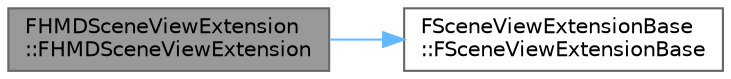 digraph "FHMDSceneViewExtension::FHMDSceneViewExtension"
{
 // INTERACTIVE_SVG=YES
 // LATEX_PDF_SIZE
  bgcolor="transparent";
  edge [fontname=Helvetica,fontsize=10,labelfontname=Helvetica,labelfontsize=10];
  node [fontname=Helvetica,fontsize=10,shape=box,height=0.2,width=0.4];
  rankdir="LR";
  Node1 [id="Node000001",label="FHMDSceneViewExtension\l::FHMDSceneViewExtension",height=0.2,width=0.4,color="gray40", fillcolor="grey60", style="filled", fontcolor="black",tooltip=" "];
  Node1 -> Node2 [id="edge1_Node000001_Node000002",color="steelblue1",style="solid",tooltip=" "];
  Node2 [id="Node000002",label="FSceneViewExtensionBase\l::FSceneViewExtensionBase",height=0.2,width=0.4,color="grey40", fillcolor="white", style="filled",URL="$d4/d97/classFSceneViewExtensionBase.html#a7ee6dc161a796787c3dc4b508f3fd539",tooltip=" "];
}
